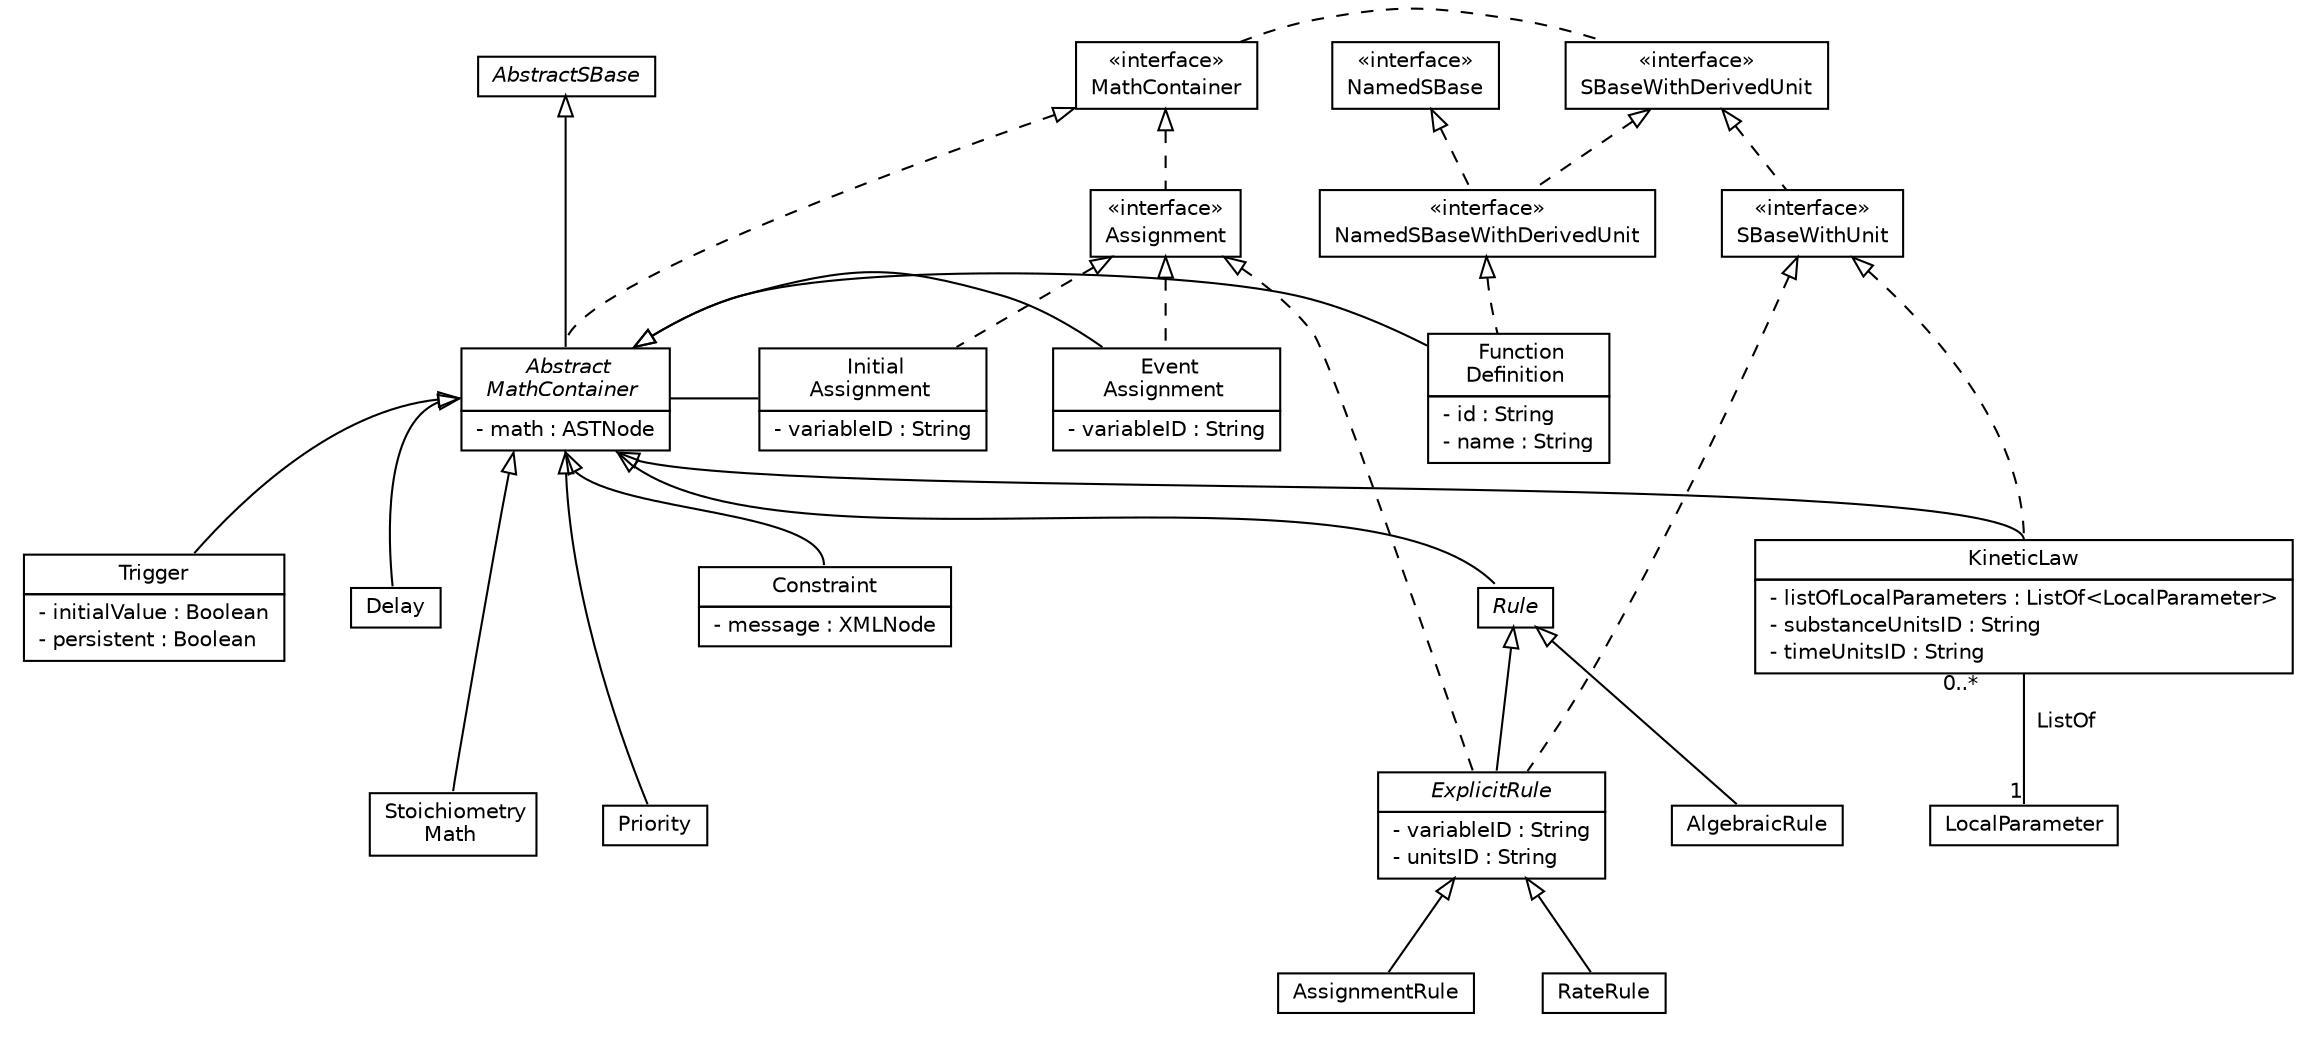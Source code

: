 #!/usr/local/bin/dot
#
# Class diagram
# Generated by UMLGraph version 5.2 (http://www.umlgraph.org/)
#
// dot -Tpdf -oMathContainer.pdf MathContainer.dot && acroread MathContainer.pdf &

digraph G {
margin=0;
	edge [fontname="Helvetica",fontsize=10,labelfontname="Helvetica",labelfontsize=10];
	node [fontname="Helvetica",fontsize=10,shape=plaintext,margin="0.1,0"];
	nodesep=0.25;
	ranksep=0.5;

// // org.sbml.jsbml.SBase
// 	c [label=<<table title="org.sbml.jsbml.SBase" border="0" cellborder="1" cellspacing="0" cellpadding="2" port="p">
// 		<tr><td><table border="0" cellspacing="0" cellpadding="1">
// <tr><td align="center" balign="center"> &#171;interface&#187; </td></tr>
// <tr><td align="center" balign="center"> SBase </td></tr>
// 		</table></td></tr>
// 		</table>>, fontname="Helvetica", fontcolor="black", fontsize=10.0];
// //org.sbml.jsbml.NamedSBaseWithDerivedUnit implements org.sbml.jsbml.NamedSBase
// 	c:p -> c11:p [dir=back,arrowtail=empty,style=dashed];
// //org.sbml.jsbml.AbstractSBase implements org.sbml.jsbml.SBase
// 	c:p -> c18:p [dir=back,arrowtail=empty,style=dashed];
// {rank="same"; c18; c11; c}

	// org.sbml.jsbml.EventAssignment
	c0 [label=<<table title="org.sbml.jsbml.EventAssignment" border="0" cellborder="1" cellspacing="0" cellpadding="2" port="p">
		<tr><td><table border="0" cellspacing="0" cellpadding="1">
<tr><td align="center" balign="center"> Event<br/>Assignment </td></tr>
		</table></td></tr>
<tr><td><table border="0" cellspacing="0" cellpadding="1">
<tr><td align="left" balign="left"> - variableID : String </td></tr>
		</table></td></tr>
		</table>>, fontname="Helvetica", fontcolor="black", fontsize=10.0];
	// org.sbml.jsbml.Rule
	c1 [height=0.1,label=<<table title="org.sbml.jsbml.Rule" border="0" cellborder="1" cellspacing="0" cellpadding="2" port="p">
		<tr><td><table border="0" cellspacing="0" cellpadding="1">
<tr><td align="center" balign="center"><font face="Helvetica-Oblique"> Rule </font></td></tr>
		</table></td></tr>
		</table>>, fontname="Helvetica", fontcolor="black", fontsize=10.0];
	// org.sbml.jsbml.AlgebraicRule
	c2 [label=<<table title="org.sbml.jsbml.AlgebraicRule" border="0" cellborder="1" cellspacing="0" cellpadding="2" port="p">
		<tr><td><table border="0" cellspacing="0" cellpadding="1">
<tr><td align="center" balign="center"> AlgebraicRule </td></tr>
		</table></td></tr>
		</table>>, fontname="Helvetica", fontcolor="black", fontsize=10.0];
	// org.sbml.jsbml.AssignmentRule
	c3 [label=<<table title="org.sbml.jsbml.AssignmentRule" border="0" cellborder="1" cellspacing="0" cellpadding="2" port="p">
		<tr><td><table border="0" cellspacing="0" cellpadding="1">
<tr><td align="center" balign="center"> AssignmentRule </td></tr>
		</table></td></tr>
		</table>>, fontname="Helvetica", fontcolor="black", fontsize=10.0];
	// org.sbml.jsbml.RateRule
	c4 [label=<<table title="org.sbml.jsbml.RateRule" border="0" cellborder="1" cellspacing="0" cellpadding="2" port="p">
		<tr><td><table border="0" cellspacing="0" cellpadding="1">
<tr><td align="center" balign="center"> RateRule </td></tr>
		</table></td></tr>
		</table>>, fontname="Helvetica", fontcolor="black", fontsize=10.0];
	// org.sbml.jsbml.InitialAssignment
	c5 [height=0.1,with=0.1,label=<<table title="org.sbml.jsbml.InitialAssignment" border="0" cellborder="1" cellspacing="0" cellpadding="2" port="p">
		<tr><td><table border="0" cellspacing="0" cellpadding="1" port="p1">
<tr><td align="center" balign="center"> Initial<br/>Assignment </td></tr>
		</table></td></tr>
<tr><td><table border="0" cellspacing="0" cellpadding="1">
<tr><td align="left" balign="left"> - variableID : String </td></tr>
		</table></td></tr>
		</table>>, fontname="Helvetica", fontcolor="black", fontsize=10.0];
	// org.sbml.jsbml.Constraint
	c6 [height=0.1,label=<<table title="org.sbml.jsbml.Constraint" border="0" cellborder="1" cellspacing="0" cellpadding="2" port="p">
		<tr><td><table border="0" cellspacing="0" cellpadding="1">
<tr><td align="center" balign="center"> Constraint </td></tr>
		</table></td></tr>
		<tr><td><table border="0" cellspacing="0" cellpadding="1">
<tr><td align="left" balign="left"> - message : XMLNode </td></tr>
		</table></td></tr>
		</table>>, fontname="Helvetica", fontcolor="black", fontsize=10.0];
	// org.sbml.jsbml.Delay
	c7 [label=<<table title="org.sbml.jsbml.Delay" border="0" cellborder="1" cellspacing="0" cellpadding="2" port="p">
		<tr><td><table border="0" cellspacing="0" cellpadding="1">
<tr><td align="center" balign="center"> Delay </td></tr>
		</table></td></tr>
		</table>>, fontname="Helvetica", fontcolor="black", fontsize=10.0];
	// org.sbml.jsbml.Trigger
	c8 [label=<<table title="org.sbml.jsbml.Trigger" border="0" cellborder="1" cellspacing="0" cellpadding="2" port="p">
  <tr>
    <td>
      <table border="0" cellspacing="0" cellpadding="1">
        <tr>
          <td align="center" balign="center"> Trigger </td>
        </tr>
      </table>
    </td>
  </tr>
  <tr>
    <td>
      <table border="0" cellspacing="0" cellpadding="1">
        <tr><td align="left" balign="left"> - initialValue : Boolean </td></tr>
        <tr><td align="left" balign="left"> - persistent : Boolean </td></tr>
      </table>
    </td>
  </tr>
</table>>, fontname="Helvetica", fontcolor="black", fontsize=10.0];
	// org.sbml.jsbml.StoichiometryMath
	c9 [height=0.1,label=<<table title="org.sbml.jsbml.StoichiometryMath" border="0" cellborder="1" cellspacing="0" cellpadding="2" port="p">
		<tr><td><table border="0" cellspacing="0" cellpadding="1">
<tr><td align="center" balign="center"> Stoichiometry<br/>Math </td></tr>
		</table></td></tr>
		</table>>, fontname="Helvetica", fontcolor="black", fontsize=10.0];
// 	// org.sbml.jsbml.ListOf<T extends SBase>
// 	c10 [label=<<table title="org.sbml.jsbml.ListOf" border="0" cellborder="1" cellspacing="0" cellpadding="2" port="p">
// 		<tr><td><table border="0" cellspacing="0" cellpadding="1">
// <tr><td align="center" balign="center"> ListOf&lt;T extends SBase&gt; </td></tr>
// 		</table></td></tr>
// 		</table>>, fontname="Helvetica", fontcolor="black", fontsize=10.0];
	// org.sbml.jsbml.NamedSBaseWithDerivedUnit
	c11 [height=0.1,width=0.1,label=<<table title="org.sbml.jsbml.NamedSBaseWithDerivedUnit" border="0" cellborder="1" cellspacing="0" cellpadding="2" port="p">
		<tr><td><table border="0" cellspacing="0" cellpadding="1">
<tr><td align="center" balign="center"> &#171;interface&#187; </td></tr>
<tr><td align="center" balign="center"> NamedSBaseWithDerivedUnit </td></tr>
		</table></td></tr>
		</table>>, fontname="Helvetica", fontcolor="black", fontsize=10.0];
	// org.sbml.jsbml.AbstractMathContainer
	c12 [height=0.1,margin=0,label=<<table title="org.sbml.jsbml.AbstractMathContainer" border="0" cellborder="1" cellspacing="0" cellpadding="2" port="p">
		<tr><td><table border="0" cellspacing="0" cellpadding="1">
<tr><td align="center" balign="center"><font face="Helvetica-Oblique"> Abstract<br/>MathContainer </font></td></tr>
</table></td></tr>
		<tr><td><table border="0" cellspacing="0" cellpadding="1">
<!--<tr><td align="left" balign="left"> - formula : String </td></tr>-->
<tr><td align="left" balign="left"> - math : ASTNode </td></tr>
		</table></td></tr>
		</table>>, fontname="Helvetica", fontcolor="black", fontsize=10.0];
	// org.sbml.jsbml.ASTNode
// 	c13 [label=<<table title="org.sbml.jsbml.ASTNode" border="0" cellborder="1" cellspacing="0" cellpadding="2" port="p">
// 		<tr><td><table border="0" cellspacing="0" cellpadding="1">
// <tr><td align="center" balign="center"> ASTNode </td></tr>
// 		</table></td></tr>
// 		</table>>, fontname="Helvetica", fontcolor="black", fontsize=10.0];
// 	// org.sbml.jsbml.ASTNodeCompiler
// 	c15 [label=<<table title="org.sbml.jsbml.ASTNodeCompiler" border="0" cellborder="1" cellspacing="0" cellpadding="2" port="p">
// 		<tr><td><table border="0" cellspacing="0" cellpadding="1">
// <tr><td align="center" balign="center"> &#171;interface&#187; </td></tr>
// <tr><td align="center" balign="center"> ASTNodeCompiler </td></tr>
// 		</table></td></tr>
// 		</table>>, fontname="Helvetica", fontcolor="black", fontsize=10.0];
	// org.sbml.jsbml.KineticLaw
	c16 [height=0.1,label=<<table title="org.sbml.jsbml.KineticLaw" border="0" cellborder="1" cellspacing="0" cellpadding="2" port="p">
		<tr><td><table border="0" cellspacing="0" cellpadding="1">
<tr><td align="center" balign="center"> KineticLaw </td></tr>
		</table></td></tr>
		<tr><td><table border="0" cellspacing="0" cellpadding="1">
<tr><td align="left" balign="left"> - listOfLocalParameters : ListOf&lt;LocalParameter&gt; </td></tr>
<tr><td align="left" balign="left"> - substanceUnitsID : String </td></tr>
<tr><td align="left" balign="left"> - timeUnitsID : String </td></tr>
		</table></td></tr>
		</table>>, fontname="Helvetica", fontcolor="black", fontsize=10.0];
	// org.sbml.jsbml.FunctionDefinition
	c17 [height=0.1,label=<<table title="org.sbml.jsbml.FunctionDefinition" border="0" cellborder="1" cellspacing="0" cellpadding="2" port="p">
		<tr><td><table border="0" cellspacing="0" cellpadding="1">
<tr><td align="center" balign="center"> Function<br/>Definition </td></tr>
		</table></td></tr>
		<tr><td><table border="0" cellspacing="0" cellpadding="1">
<tr><td align="left" balign="left"> - id : String </td></tr>
<tr><td align="left" balign="left"> - name : String </td></tr>
		</table></td></tr>
		</table>>, fontname="Helvetica", fontcolor="black", fontsize=10.0];
	c32 [height=0.1,label=<<table title="org.sbml.jsbml.ExplicitRule" border="0" cellborder="1" cellspacing="0" cellpadding="2" port="p">
		<tr><td><table border="0" cellspacing="0" cellpadding="1">
<tr><td align="center" balign="center"><font face="Helvetica-Oblique"> ExplicitRule </font></td></tr>
		</table></td></tr>
		<tr><td><table border="0" cellspacing="0" cellpadding="1">
<tr><td align="left" balign="left"> - variableID : String </td></tr>
<tr><td align="left" balign="left"> - unitsID : String </td></tr>
		</table></td></tr>
		</table>>, fontname="Helvetica", fontcolor="black", fontsize=10.0];
	// org.sbml.jsbml.Priority
	c45 [label=<<table title="org.sbml.jsbml.Priority" border="0" cellborder="1" cellspacing="0" cellpadding="2" port="p">
		<tr><td><table border="0" cellspacing="0" cellpadding="1">
<tr><td align="center" balign="center"> Priority </td></tr>
		</table></td></tr>
		</table>>, fontname="Helvetica", fontcolor="black", fontsize=10.0];
	//org.sbml.jsbml.EventAssignment extends org.sbml.jsbml.AbstractMathContainer
	c12:p -> c0:p [dir=back,arrowtail=empty];
	//org.sbml.jsbml.Rule extends org.sbml.jsbml.AbstractMathContainer
	c12:se -> c1:nw [dir=back,arrowtail=empty];
	//org.sbml.jsbml.AlgebraicRule extends org.sbml.jsbml.Rule
	c1:p -> c2:p [dir=back,arrowtail=empty];
	//org.sbml.jsbml.ExplicitRule extends org.sbml.jsbml.Rule
	c1:p -> c32:p [dir=back,arrowtail=empty];
	//org.sbml.jsbml.AssignmentRule extends org.sbml.jsbml.ExplicitRule
	c32:p -> c3:p [dir=back,arrowtail=empty];
	//org.sbml.jsbml.RateRule extends org.sbml.jsbml.ExplicitRule
	c32:p -> c4:p [dir=back,arrowtail=empty];
	//org.sbml.jsbml.InitialAssignment extends org.sbml.jsbml.AbstractMathContainer
	c12:p -> c5:p [dir=back,arrowtail=empty];
	//org.sbml.jsbml.Constraint extends org.sbml.jsbml.AbstractMathContainer
	c12:s -> c6:n [dir=back,arrowtail=empty];
	//org.sbml.jsbml.Delay extends org.sbml.jsbml.AbstractMathContainer
	c12:w -> c7:p [dir=back,arrowtail=empty];
	//org.sbml.jsbml.Priority extends org.sbml.jsbml.AbstractMathContainer
	c12:s -> c45:p [dir=back,arrowtail=empty];
	//org.sbml.jsbml.Trigger extends org.sbml.jsbml.AbstractMathContainer
	c12:w -> c8:p [dir=back,arrowtail=empty];
	//org.sbml.jsbml.StoichiometryMath extends org.sbml.jsbml.AbstractMathContainer
	c12:sw -> c9:n [dir=back,arrowtail=empty];
	//org.sbml.jsbml.ListOf<T extends SBase> extends AbstractSBase
// 	c18:p -> c10:p [dir=back,arrowtail=empty];
	//org.sbml.jsbml.ListOf<T extends SBase> implements java.util.List<E>
// 	c19:p -> c10:p [dir=back,arrowtail=empty,style=dashed];
	//org.sbml.jsbml.AbstractMathContainer implements MathContainer
	c18:p -> c12:n [dir=back,arrowtail=empty, style=dashed];
	// org.sbml.jsbml.AbstractMathContainer COMPOSED org.sbml.jsbml.ASTNode
// 	c12:p -> c13:p [taillabel="0..1", label="math", headlabel="1", fontname="Helvetica", fontcolor="black", fontsize=10.0, color="black", arrowhead=none, arrowtail=diamond];
	//org.sbml.jsbml.ASTNode implements javax.swing.tree.TreeNode
// 	c20:p -> c13:p [dir=back,arrowtail=empty,style=dashed];
	// org.sbml.jsbml.ASTNode COMPOSED org.sbml.jsbml.ASTNode
// 	c13:p -> c13:p [taillabel="0..n", label="child", headlabel="1", fontname="Helvetica", fontcolor="black", fontsize=10.0, color="black", arrowhead=none, arrowtail=diamond];
	// org.sbml.jsbml.ASTNode DEPEND org.sbml.jsbml.ASTNodeCompiler
// 	c13:p -> c15:p [taillabel="", label="&#171;call&#187;", headlabel="", fontname="Helvetica", fontcolor="black", fontsize=10.0, color="black", arrowhead=open, style=dashed];
	//org.sbml.jsbml.KineticLaw extends org.sbml.jsbml.AbstractMathContainer
	c12:se -> c16:n [dir=back,arrowtail=empty];
	// org.sbml.jsbml.KineticLaw COMPOSED LocalParameter
	c16:s -> c21:p [taillabel="0..*       ", label="  ListOf", headlabel="1", fontname="Helvetica", fontcolor="black", fontsize=10.0, color="black", arrowhead=none, arrowtail=diamond];
	//org.sbml.jsbml.FunctionDefinition extends org.sbml.jsbml.AbstractMathContainer
	c12:p -> c17:p [dir=back,arrowtail=empty];
	//org.sbml.jsbml.FunctionDefinition implements org.sbml.jsbml.NamedSBaseWithDerivedUnit
	c11:s -> c17:p [dir=back,arrowtail=empty,style=dashed];
	// MathContainer
	c18[label=<<table title="org.sbml.jsbml.MathContainer" border="0" cellborder="1" cellspacing="0" cellpadding="2" port="p">
		<tr><td><table border="0" cellspacing="0" cellpadding="1">
		<tr><td align="center" balign="center"> &#171;interface&#187; </td></tr>
<tr><td align="center" balign="center"><font face="Helvetica"> MathContainer </font></td></tr>
		</table></td></tr>
		</table>>, fontname="Helvetica", fontcolor="black", fontsize=10.0];
	// java.util.List<E>
// 	c19 [label=<<table title="java.util.List" border="0" cellborder="1" cellspacing="0" cellpadding="2" port="p" href="http://java.sun.com/j2se/1.4.2/docs/api/java/util/List.html">
// 		<tr><td><table border="0" cellspacing="0" cellpadding="1">
// <tr><td align="center" balign="center"> &#171;interface&#187; </td></tr>
// <tr><td align="center" balign="center"> List&lt;E&gt; </td></tr>
// 		</table></td></tr>
// 		</table>>, fontname="Helvetica", fontcolor="black", fontsize=10.0];
	// javax.swing.tree.TreeNode
// 	c20 [label=<<table title="javax.swing.tree.TreeNode" border="0" cellborder="1" cellspacing="0" cellpadding="2" port="p" href="http://java.sun.com/j2se/1.4.2/docs/api/javax/swing/tree/TreeNode.html">
// 		<tr><td><table border="0" cellspacing="0" cellpadding="1">
// <tr><td align="center" balign="center"> &#171;interface&#187; </td></tr>
// <tr><td align="center" balign="center"> TreeNode </td></tr>
// 		</table></td></tr>
// 		</table>>, fontname="Helvetica", fontcolor="black", fontsize=10.0];
	// LocalParameter
	c21[label=<<table title="LocalParameter" border="0" cellborder="1" cellspacing="0" cellpadding="2" port="p" href="http://java.sun.com/j2se/1.4.2/docs/api//LocalParameter.html">
		<tr><td><table border="0" cellspacing="0" cellpadding="1">
<tr><td align="center" balign="center"> LocalParameter </td></tr>
		</table></td></tr>
		</table>>, fontname="Helvetica", fontcolor="black", fontsize=10.0];
        // org.sbml.jsbml.SBaseWithDerivedUnit
	c22 [height=0.1,width=0.1,label=<<table title="org.sbml.jsbml.SBaseWithDerivedUnit" border="0" cellborder="1" cellspacing="0" cellpadding="2" port="p">
		<tr><td><table border="0" cellspacing="0" cellpadding="1">
<tr><td align="center" balign="center"> &#171;interface&#187; </td></tr>
<tr><td align="center" balign="center"> SBaseWithDerivedUnit </td></tr>
		</table></td></tr>
		</table>>, fontname="Helvetica", fontcolor="black", fontsize=10.0];
        // NamedSBase
        c23 [height=0.1,width=0.1,label=<<table title="org.sbml.jsbml.NamedSBase" border="0" cellborder="1" cellspacing="0" cellpadding="2" port="p">
		<tr><td><table border="0" cellspacing="0" cellpadding="1">
<tr><td align="center" balign="center"> &#171;interface&#187; </td></tr>
<tr><td align="center" balign="center"> NamedSBase </td></tr>
		</table></td></tr>
		</table>>, fontname="Helvetica", fontcolor="black", fontsize=10.0];
	// org.sbml.jsbml.SBaseWithUnit
	c33 [height=0.1,width=0.1,label=<<table title="org.sbml.jsbml.SBaseWithUnit" border="0" cellborder="1" cellspacing="0" cellpadding="2" port="p">
		<tr><td><table border="0" cellspacing="0" cellpadding="1">
<tr><td align="center" balign="center"> &#171;interface&#187; </td></tr>
<tr><td align="center" balign="center"> SBaseWithUnit </td></tr>
		</table></td></tr>
		</table>>, fontname="Helvetica", fontcolor="black", fontsize=10.0];
	// org.sbml.jsbml.Assignment
	c34 [height=0.1,width=0.1,label=<<table title="org.sbml.jsbml.Assignment" border="0" cellborder="1" cellspacing="0" cellpadding="2" port="p">
		<tr><td><table border="0" cellspacing="0" cellpadding="1">
<tr><td align="center" balign="center"> &#171;interface&#187; </td></tr>
<tr><td align="center" balign="center"> Assignment </td></tr>
		</table></td></tr>
		</table>>, fontname="Helvetica", fontcolor="black", fontsize=10.0];
	// org.sbml.jsbml.AbstractSBase
	c35 [height=0.1,margin=0,label=<<table title="org.sbml.jsbml.AbstractSBase" border="0" cellborder="1" cellspacing="0" cellpadding="2" port="p">
		<tr><td><table border="0" cellspacing="0" cellpadding="1">
<tr><td align="center" balign="center"><font face="Helvetica-Oblique"> AbstractSBase </font></td></tr>
</table></td></tr>
		</table>>, fontname="Helvetica", fontcolor="black", fontsize=10.0];
{rank="same"; c32; c9; c45}
{rank="same"; c12; c5; c0; c17}
{rank="same"; c18; c22; c35}
{rank="same"; c11; c33}
//c0:s -> c6:n [style="invis"];
c1:s -> c17:n [style="invis"];
c18:p -> c22:p [dir=back,arrowtail=none,style=dashed,arrowhead=empty];
// c22:p -> c12:n [dir=back,arrowtail=empty,style=dashed];
c22:p -> c11:p [dir=back,arrowtail=empty,style=dashed];
c23:p -> c11:p [dir=back,arrowtail=empty,style=dashed];
c22:p -> c33:p [dir=back,arrowtail=empty,style=dashed];
c33:p -> c32:p [dir=back,arrowtail=empty,style=dashed]; // ExplicitRule
c33:p -> c16:n [dir=back,arrowtail=empty,style=dashed]; // KineticLaw
c34:p -> c32:p [dir=back,arrowtail=empty,style=dashed]; // ExplicitRule
c34:p ->  c5:p [dir=back,arrowtail=empty,style=dashed]; // InitialAssignment
c34:p ->  c0:p [dir=back,arrowtail=empty,style=dashed]; // EventAssignment
c18:p -> c34:p [dir=back,arrowtail=empty,style=dashed]; // MathContainer
c35:p -> c12:p [dir=back,arrowtail=empty]; // AbstractSBase
}
